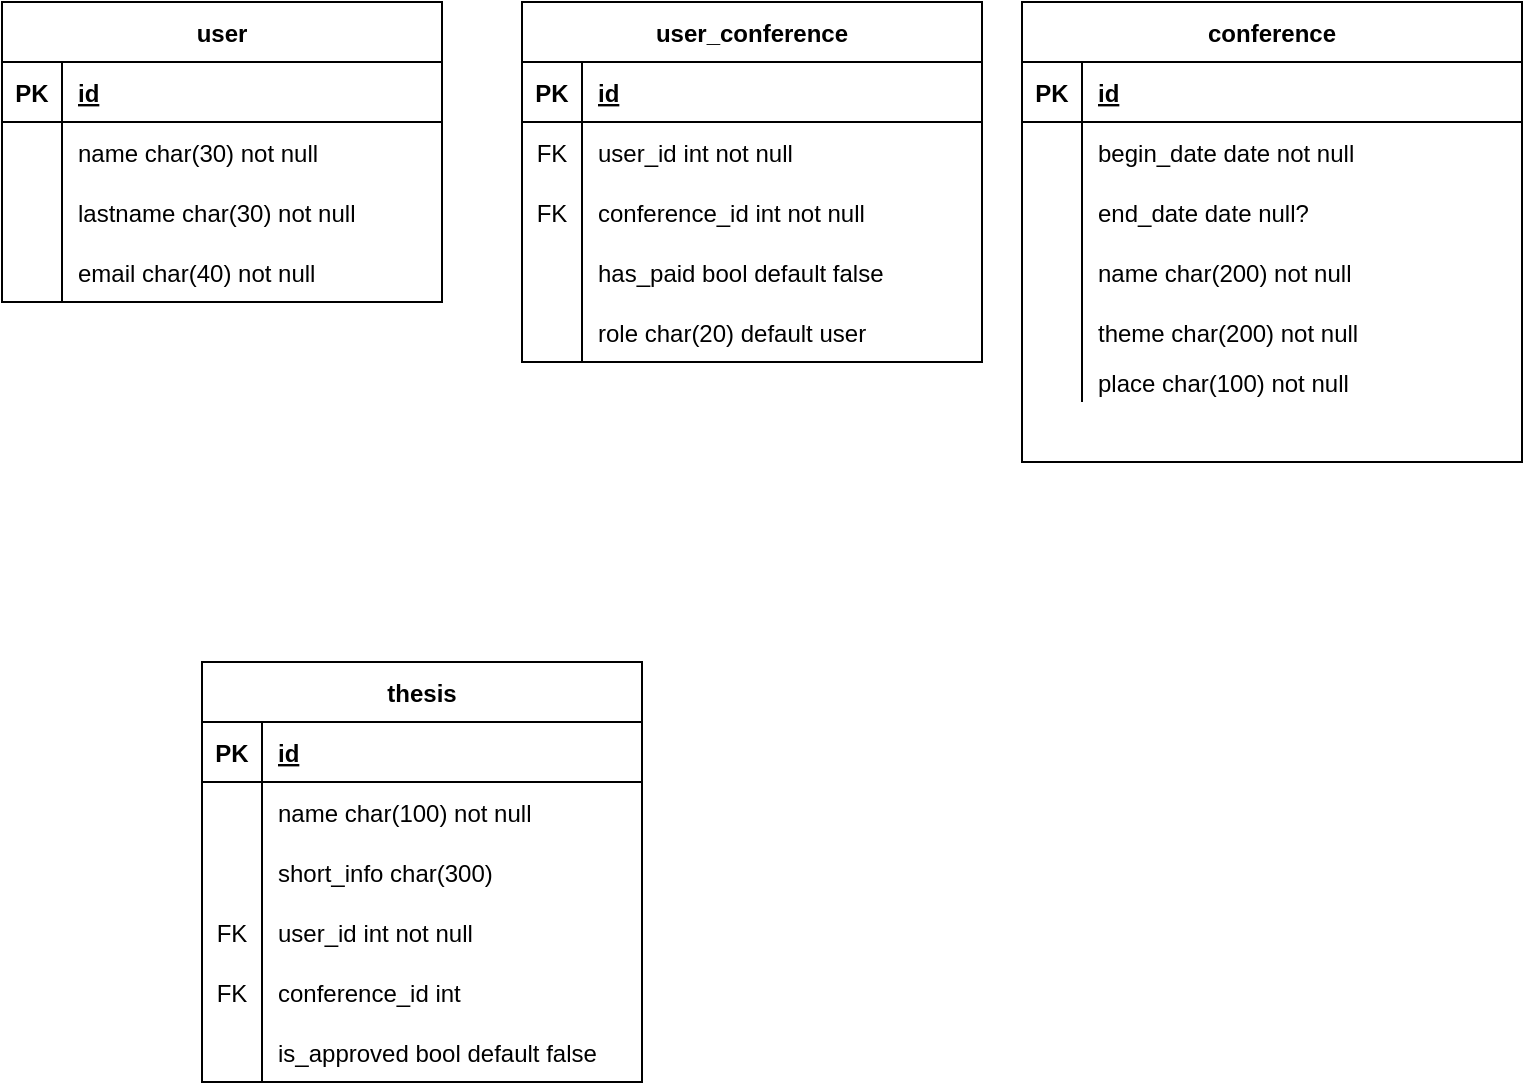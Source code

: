 <mxfile version="14.2.7" type="github">
  <diagram id="R2lEEEUBdFMjLlhIrx00" name="Page-1">
    <mxGraphModel dx="1422" dy="742" grid="1" gridSize="10" guides="1" tooltips="1" connect="1" arrows="1" fold="1" page="1" pageScale="1" pageWidth="850" pageHeight="1100" math="0" shadow="0" extFonts="Permanent Marker^https://fonts.googleapis.com/css?family=Permanent+Marker">
      <root>
        <mxCell id="0" />
        <mxCell id="1" parent="0" />
        <mxCell id="C-vyLk0tnHw3VtMMgP7b-13" value="user" style="shape=table;startSize=30;container=1;collapsible=1;childLayout=tableLayout;fixedRows=1;rowLines=0;fontStyle=1;align=center;resizeLast=1;" parent="1" vertex="1">
          <mxGeometry x="30" y="60" width="220" height="150" as="geometry" />
        </mxCell>
        <mxCell id="C-vyLk0tnHw3VtMMgP7b-14" value="" style="shape=partialRectangle;collapsible=0;dropTarget=0;pointerEvents=0;fillColor=none;points=[[0,0.5],[1,0.5]];portConstraint=eastwest;top=0;left=0;right=0;bottom=1;" parent="C-vyLk0tnHw3VtMMgP7b-13" vertex="1">
          <mxGeometry y="30" width="220" height="30" as="geometry" />
        </mxCell>
        <mxCell id="C-vyLk0tnHw3VtMMgP7b-15" value="PK" style="shape=partialRectangle;overflow=hidden;connectable=0;fillColor=none;top=0;left=0;bottom=0;right=0;fontStyle=1;" parent="C-vyLk0tnHw3VtMMgP7b-14" vertex="1">
          <mxGeometry width="30" height="30" as="geometry" />
        </mxCell>
        <mxCell id="C-vyLk0tnHw3VtMMgP7b-16" value="id" style="shape=partialRectangle;overflow=hidden;connectable=0;fillColor=none;top=0;left=0;bottom=0;right=0;align=left;spacingLeft=6;fontStyle=5;" parent="C-vyLk0tnHw3VtMMgP7b-14" vertex="1">
          <mxGeometry x="30" width="190" height="30" as="geometry" />
        </mxCell>
        <mxCell id="C-vyLk0tnHw3VtMMgP7b-17" value="" style="shape=partialRectangle;collapsible=0;dropTarget=0;pointerEvents=0;fillColor=none;points=[[0,0.5],[1,0.5]];portConstraint=eastwest;top=0;left=0;right=0;bottom=0;" parent="C-vyLk0tnHw3VtMMgP7b-13" vertex="1">
          <mxGeometry y="60" width="220" height="30" as="geometry" />
        </mxCell>
        <mxCell id="C-vyLk0tnHw3VtMMgP7b-18" value="" style="shape=partialRectangle;overflow=hidden;connectable=0;fillColor=none;top=0;left=0;bottom=0;right=0;" parent="C-vyLk0tnHw3VtMMgP7b-17" vertex="1">
          <mxGeometry width="30" height="30" as="geometry" />
        </mxCell>
        <mxCell id="C-vyLk0tnHw3VtMMgP7b-19" value="name char(30) not null" style="shape=partialRectangle;overflow=hidden;connectable=0;fillColor=none;top=0;left=0;bottom=0;right=0;align=left;spacingLeft=6;" parent="C-vyLk0tnHw3VtMMgP7b-17" vertex="1">
          <mxGeometry x="30" width="190" height="30" as="geometry" />
        </mxCell>
        <mxCell id="C-vyLk0tnHw3VtMMgP7b-20" value="" style="shape=partialRectangle;collapsible=0;dropTarget=0;pointerEvents=0;fillColor=none;points=[[0,0.5],[1,0.5]];portConstraint=eastwest;top=0;left=0;right=0;bottom=0;" parent="C-vyLk0tnHw3VtMMgP7b-13" vertex="1">
          <mxGeometry y="90" width="220" height="30" as="geometry" />
        </mxCell>
        <mxCell id="C-vyLk0tnHw3VtMMgP7b-21" value="" style="shape=partialRectangle;overflow=hidden;connectable=0;fillColor=none;top=0;left=0;bottom=0;right=0;" parent="C-vyLk0tnHw3VtMMgP7b-20" vertex="1">
          <mxGeometry width="30" height="30" as="geometry" />
        </mxCell>
        <mxCell id="C-vyLk0tnHw3VtMMgP7b-22" value="lastname char(30) not null" style="shape=partialRectangle;overflow=hidden;connectable=0;fillColor=none;top=0;left=0;bottom=0;right=0;align=left;spacingLeft=6;" parent="C-vyLk0tnHw3VtMMgP7b-20" vertex="1">
          <mxGeometry x="30" width="190" height="30" as="geometry" />
        </mxCell>
        <mxCell id="BQBNPFfTGPCwCgeA7Mjn-11" value="" style="shape=partialRectangle;collapsible=0;dropTarget=0;pointerEvents=0;fillColor=none;points=[[0,0.5],[1,0.5]];portConstraint=eastwest;top=0;left=0;right=0;bottom=0;" vertex="1" parent="C-vyLk0tnHw3VtMMgP7b-13">
          <mxGeometry y="120" width="220" height="30" as="geometry" />
        </mxCell>
        <mxCell id="BQBNPFfTGPCwCgeA7Mjn-12" value="" style="shape=partialRectangle;overflow=hidden;connectable=0;fillColor=none;top=0;left=0;bottom=0;right=0;" vertex="1" parent="BQBNPFfTGPCwCgeA7Mjn-11">
          <mxGeometry width="30" height="30" as="geometry" />
        </mxCell>
        <mxCell id="BQBNPFfTGPCwCgeA7Mjn-13" value="email char(40) not null" style="shape=partialRectangle;overflow=hidden;connectable=0;fillColor=none;top=0;left=0;bottom=0;right=0;align=left;spacingLeft=6;" vertex="1" parent="BQBNPFfTGPCwCgeA7Mjn-11">
          <mxGeometry x="30" width="190" height="30" as="geometry" />
        </mxCell>
        <mxCell id="BQBNPFfTGPCwCgeA7Mjn-1" value="conference" style="shape=table;startSize=30;container=1;collapsible=1;childLayout=tableLayout;fixedRows=1;rowLines=0;fontStyle=1;align=center;resizeLast=1;" vertex="1" parent="1">
          <mxGeometry x="540" y="60" width="250" height="230" as="geometry" />
        </mxCell>
        <mxCell id="BQBNPFfTGPCwCgeA7Mjn-2" value="" style="shape=partialRectangle;collapsible=0;dropTarget=0;pointerEvents=0;fillColor=none;points=[[0,0.5],[1,0.5]];portConstraint=eastwest;top=0;left=0;right=0;bottom=1;" vertex="1" parent="BQBNPFfTGPCwCgeA7Mjn-1">
          <mxGeometry y="30" width="250" height="30" as="geometry" />
        </mxCell>
        <mxCell id="BQBNPFfTGPCwCgeA7Mjn-3" value="PK" style="shape=partialRectangle;overflow=hidden;connectable=0;fillColor=none;top=0;left=0;bottom=0;right=0;fontStyle=1;" vertex="1" parent="BQBNPFfTGPCwCgeA7Mjn-2">
          <mxGeometry width="30" height="30" as="geometry" />
        </mxCell>
        <mxCell id="BQBNPFfTGPCwCgeA7Mjn-4" value="id" style="shape=partialRectangle;overflow=hidden;connectable=0;fillColor=none;top=0;left=0;bottom=0;right=0;align=left;spacingLeft=6;fontStyle=5;" vertex="1" parent="BQBNPFfTGPCwCgeA7Mjn-2">
          <mxGeometry x="30" width="220" height="30" as="geometry" />
        </mxCell>
        <mxCell id="BQBNPFfTGPCwCgeA7Mjn-5" value="" style="shape=partialRectangle;collapsible=0;dropTarget=0;pointerEvents=0;fillColor=none;points=[[0,0.5],[1,0.5]];portConstraint=eastwest;top=0;left=0;right=0;bottom=0;" vertex="1" parent="BQBNPFfTGPCwCgeA7Mjn-1">
          <mxGeometry y="60" width="250" height="30" as="geometry" />
        </mxCell>
        <mxCell id="BQBNPFfTGPCwCgeA7Mjn-6" value="" style="shape=partialRectangle;overflow=hidden;connectable=0;fillColor=none;top=0;left=0;bottom=0;right=0;" vertex="1" parent="BQBNPFfTGPCwCgeA7Mjn-5">
          <mxGeometry width="30" height="30" as="geometry" />
        </mxCell>
        <mxCell id="BQBNPFfTGPCwCgeA7Mjn-7" value="begin_date date not null" style="shape=partialRectangle;overflow=hidden;connectable=0;fillColor=none;top=0;left=0;bottom=0;right=0;align=left;spacingLeft=6;" vertex="1" parent="BQBNPFfTGPCwCgeA7Mjn-5">
          <mxGeometry x="30" width="220" height="30" as="geometry" />
        </mxCell>
        <mxCell id="BQBNPFfTGPCwCgeA7Mjn-8" value="" style="shape=partialRectangle;collapsible=0;dropTarget=0;pointerEvents=0;fillColor=none;points=[[0,0.5],[1,0.5]];portConstraint=eastwest;top=0;left=0;right=0;bottom=0;" vertex="1" parent="BQBNPFfTGPCwCgeA7Mjn-1">
          <mxGeometry y="90" width="250" height="30" as="geometry" />
        </mxCell>
        <mxCell id="BQBNPFfTGPCwCgeA7Mjn-9" value="" style="shape=partialRectangle;overflow=hidden;connectable=0;fillColor=none;top=0;left=0;bottom=0;right=0;" vertex="1" parent="BQBNPFfTGPCwCgeA7Mjn-8">
          <mxGeometry width="30" height="30" as="geometry" />
        </mxCell>
        <mxCell id="BQBNPFfTGPCwCgeA7Mjn-10" value="end_date date null?" style="shape=partialRectangle;overflow=hidden;connectable=0;fillColor=none;top=0;left=0;bottom=0;right=0;align=left;spacingLeft=6;" vertex="1" parent="BQBNPFfTGPCwCgeA7Mjn-8">
          <mxGeometry x="30" width="220" height="30" as="geometry" />
        </mxCell>
        <mxCell id="BQBNPFfTGPCwCgeA7Mjn-17" value="" style="shape=partialRectangle;collapsible=0;dropTarget=0;pointerEvents=0;fillColor=none;points=[[0,0.5],[1,0.5]];portConstraint=eastwest;top=0;left=0;right=0;bottom=0;" vertex="1" parent="BQBNPFfTGPCwCgeA7Mjn-1">
          <mxGeometry y="120" width="250" height="30" as="geometry" />
        </mxCell>
        <mxCell id="BQBNPFfTGPCwCgeA7Mjn-18" value="" style="shape=partialRectangle;overflow=hidden;connectable=0;fillColor=none;top=0;left=0;bottom=0;right=0;" vertex="1" parent="BQBNPFfTGPCwCgeA7Mjn-17">
          <mxGeometry width="30" height="30" as="geometry" />
        </mxCell>
        <mxCell id="BQBNPFfTGPCwCgeA7Mjn-19" value="name char(200) not null" style="shape=partialRectangle;overflow=hidden;connectable=0;fillColor=none;top=0;left=0;bottom=0;right=0;align=left;spacingLeft=6;" vertex="1" parent="BQBNPFfTGPCwCgeA7Mjn-17">
          <mxGeometry x="30" width="220" height="30" as="geometry" />
        </mxCell>
        <mxCell id="BQBNPFfTGPCwCgeA7Mjn-20" value="" style="shape=partialRectangle;collapsible=0;dropTarget=0;pointerEvents=0;fillColor=none;points=[[0,0.5],[1,0.5]];portConstraint=eastwest;top=0;left=0;right=0;bottom=0;" vertex="1" parent="BQBNPFfTGPCwCgeA7Mjn-1">
          <mxGeometry y="150" width="250" height="30" as="geometry" />
        </mxCell>
        <mxCell id="BQBNPFfTGPCwCgeA7Mjn-21" value="" style="shape=partialRectangle;overflow=hidden;connectable=0;fillColor=none;top=0;left=0;bottom=0;right=0;" vertex="1" parent="BQBNPFfTGPCwCgeA7Mjn-20">
          <mxGeometry width="30" height="30" as="geometry" />
        </mxCell>
        <mxCell id="BQBNPFfTGPCwCgeA7Mjn-22" value="theme char(200) not null" style="shape=partialRectangle;overflow=hidden;connectable=0;fillColor=none;top=0;left=0;bottom=0;right=0;align=left;spacingLeft=6;" vertex="1" parent="BQBNPFfTGPCwCgeA7Mjn-20">
          <mxGeometry x="30" width="220" height="30" as="geometry" />
        </mxCell>
        <mxCell id="BQBNPFfTGPCwCgeA7Mjn-23" value="" style="shape=partialRectangle;collapsible=0;dropTarget=0;pointerEvents=0;fillColor=none;points=[[0,0.5],[1,0.5]];portConstraint=eastwest;top=0;left=0;right=0;bottom=0;" vertex="1" parent="BQBNPFfTGPCwCgeA7Mjn-1">
          <mxGeometry y="180" width="250" height="20" as="geometry" />
        </mxCell>
        <mxCell id="BQBNPFfTGPCwCgeA7Mjn-24" value="" style="shape=partialRectangle;overflow=hidden;connectable=0;fillColor=none;top=0;left=0;bottom=0;right=0;" vertex="1" parent="BQBNPFfTGPCwCgeA7Mjn-23">
          <mxGeometry width="30" height="20" as="geometry" />
        </mxCell>
        <mxCell id="BQBNPFfTGPCwCgeA7Mjn-25" value="place char(100) not null" style="shape=partialRectangle;overflow=hidden;connectable=0;fillColor=none;top=0;left=0;bottom=0;right=0;align=left;spacingLeft=6;" vertex="1" parent="BQBNPFfTGPCwCgeA7Mjn-23">
          <mxGeometry x="30" width="220" height="20" as="geometry" />
        </mxCell>
        <mxCell id="BQBNPFfTGPCwCgeA7Mjn-26" value="user_conference" style="shape=table;startSize=30;container=1;collapsible=1;childLayout=tableLayout;fixedRows=1;rowLines=0;fontStyle=1;align=center;resizeLast=1;" vertex="1" parent="1">
          <mxGeometry x="290" y="60" width="230" height="180" as="geometry" />
        </mxCell>
        <mxCell id="BQBNPFfTGPCwCgeA7Mjn-27" value="" style="shape=partialRectangle;collapsible=0;dropTarget=0;pointerEvents=0;fillColor=none;points=[[0,0.5],[1,0.5]];portConstraint=eastwest;top=0;left=0;right=0;bottom=1;" vertex="1" parent="BQBNPFfTGPCwCgeA7Mjn-26">
          <mxGeometry y="30" width="230" height="30" as="geometry" />
        </mxCell>
        <mxCell id="BQBNPFfTGPCwCgeA7Mjn-28" value="PK" style="shape=partialRectangle;overflow=hidden;connectable=0;fillColor=none;top=0;left=0;bottom=0;right=0;fontStyle=1;" vertex="1" parent="BQBNPFfTGPCwCgeA7Mjn-27">
          <mxGeometry width="30" height="30" as="geometry" />
        </mxCell>
        <mxCell id="BQBNPFfTGPCwCgeA7Mjn-29" value="id" style="shape=partialRectangle;overflow=hidden;connectable=0;fillColor=none;top=0;left=0;bottom=0;right=0;align=left;spacingLeft=6;fontStyle=5;" vertex="1" parent="BQBNPFfTGPCwCgeA7Mjn-27">
          <mxGeometry x="30" width="200" height="30" as="geometry" />
        </mxCell>
        <mxCell id="BQBNPFfTGPCwCgeA7Mjn-30" value="" style="shape=partialRectangle;collapsible=0;dropTarget=0;pointerEvents=0;fillColor=none;points=[[0,0.5],[1,0.5]];portConstraint=eastwest;top=0;left=0;right=0;bottom=0;" vertex="1" parent="BQBNPFfTGPCwCgeA7Mjn-26">
          <mxGeometry y="60" width="230" height="30" as="geometry" />
        </mxCell>
        <mxCell id="BQBNPFfTGPCwCgeA7Mjn-31" value="FK" style="shape=partialRectangle;overflow=hidden;connectable=0;fillColor=none;top=0;left=0;bottom=0;right=0;" vertex="1" parent="BQBNPFfTGPCwCgeA7Mjn-30">
          <mxGeometry width="30" height="30" as="geometry" />
        </mxCell>
        <mxCell id="BQBNPFfTGPCwCgeA7Mjn-32" value="user_id int not null" style="shape=partialRectangle;overflow=hidden;connectable=0;fillColor=none;top=0;left=0;bottom=0;right=0;align=left;spacingLeft=6;" vertex="1" parent="BQBNPFfTGPCwCgeA7Mjn-30">
          <mxGeometry x="30" width="200" height="30" as="geometry" />
        </mxCell>
        <mxCell id="BQBNPFfTGPCwCgeA7Mjn-33" value="" style="shape=partialRectangle;collapsible=0;dropTarget=0;pointerEvents=0;fillColor=none;points=[[0,0.5],[1,0.5]];portConstraint=eastwest;top=0;left=0;right=0;bottom=0;" vertex="1" parent="BQBNPFfTGPCwCgeA7Mjn-26">
          <mxGeometry y="90" width="230" height="30" as="geometry" />
        </mxCell>
        <mxCell id="BQBNPFfTGPCwCgeA7Mjn-34" value="FK" style="shape=partialRectangle;overflow=hidden;connectable=0;fillColor=none;top=0;left=0;bottom=0;right=0;" vertex="1" parent="BQBNPFfTGPCwCgeA7Mjn-33">
          <mxGeometry width="30" height="30" as="geometry" />
        </mxCell>
        <mxCell id="BQBNPFfTGPCwCgeA7Mjn-35" value="conference_id int not null" style="shape=partialRectangle;overflow=hidden;connectable=0;fillColor=none;top=0;left=0;bottom=0;right=0;align=left;spacingLeft=6;" vertex="1" parent="BQBNPFfTGPCwCgeA7Mjn-33">
          <mxGeometry x="30" width="200" height="30" as="geometry" />
        </mxCell>
        <mxCell id="BQBNPFfTGPCwCgeA7Mjn-36" value="" style="shape=partialRectangle;collapsible=0;dropTarget=0;pointerEvents=0;fillColor=none;points=[[0,0.5],[1,0.5]];portConstraint=eastwest;top=0;left=0;right=0;bottom=0;" vertex="1" parent="BQBNPFfTGPCwCgeA7Mjn-26">
          <mxGeometry y="120" width="230" height="30" as="geometry" />
        </mxCell>
        <mxCell id="BQBNPFfTGPCwCgeA7Mjn-37" value="" style="shape=partialRectangle;overflow=hidden;connectable=0;fillColor=none;top=0;left=0;bottom=0;right=0;" vertex="1" parent="BQBNPFfTGPCwCgeA7Mjn-36">
          <mxGeometry width="30" height="30" as="geometry" />
        </mxCell>
        <mxCell id="BQBNPFfTGPCwCgeA7Mjn-38" value="has_paid bool default false" style="shape=partialRectangle;overflow=hidden;connectable=0;fillColor=none;top=0;left=0;bottom=0;right=0;align=left;spacingLeft=6;" vertex="1" parent="BQBNPFfTGPCwCgeA7Mjn-36">
          <mxGeometry x="30" width="200" height="30" as="geometry" />
        </mxCell>
        <mxCell id="BQBNPFfTGPCwCgeA7Mjn-39" value="" style="shape=partialRectangle;collapsible=0;dropTarget=0;pointerEvents=0;fillColor=none;points=[[0,0.5],[1,0.5]];portConstraint=eastwest;top=0;left=0;right=0;bottom=0;" vertex="1" parent="BQBNPFfTGPCwCgeA7Mjn-26">
          <mxGeometry y="150" width="230" height="30" as="geometry" />
        </mxCell>
        <mxCell id="BQBNPFfTGPCwCgeA7Mjn-40" value="" style="shape=partialRectangle;overflow=hidden;connectable=0;fillColor=none;top=0;left=0;bottom=0;right=0;" vertex="1" parent="BQBNPFfTGPCwCgeA7Mjn-39">
          <mxGeometry width="30" height="30" as="geometry" />
        </mxCell>
        <mxCell id="BQBNPFfTGPCwCgeA7Mjn-41" value="role char(20) default user" style="shape=partialRectangle;overflow=hidden;connectable=0;fillColor=none;top=0;left=0;bottom=0;right=0;align=left;spacingLeft=6;" vertex="1" parent="BQBNPFfTGPCwCgeA7Mjn-39">
          <mxGeometry x="30" width="200" height="30" as="geometry" />
        </mxCell>
        <mxCell id="BQBNPFfTGPCwCgeA7Mjn-42" value="thesis" style="shape=table;startSize=30;container=1;collapsible=1;childLayout=tableLayout;fixedRows=1;rowLines=0;fontStyle=1;align=center;resizeLast=1;" vertex="1" parent="1">
          <mxGeometry x="130" y="390" width="220" height="210" as="geometry" />
        </mxCell>
        <mxCell id="BQBNPFfTGPCwCgeA7Mjn-43" value="" style="shape=partialRectangle;collapsible=0;dropTarget=0;pointerEvents=0;fillColor=none;points=[[0,0.5],[1,0.5]];portConstraint=eastwest;top=0;left=0;right=0;bottom=1;" vertex="1" parent="BQBNPFfTGPCwCgeA7Mjn-42">
          <mxGeometry y="30" width="220" height="30" as="geometry" />
        </mxCell>
        <mxCell id="BQBNPFfTGPCwCgeA7Mjn-44" value="PK" style="shape=partialRectangle;overflow=hidden;connectable=0;fillColor=none;top=0;left=0;bottom=0;right=0;fontStyle=1;" vertex="1" parent="BQBNPFfTGPCwCgeA7Mjn-43">
          <mxGeometry width="30" height="30" as="geometry" />
        </mxCell>
        <mxCell id="BQBNPFfTGPCwCgeA7Mjn-45" value="id" style="shape=partialRectangle;overflow=hidden;connectable=0;fillColor=none;top=0;left=0;bottom=0;right=0;align=left;spacingLeft=6;fontStyle=5;" vertex="1" parent="BQBNPFfTGPCwCgeA7Mjn-43">
          <mxGeometry x="30" width="190" height="30" as="geometry" />
        </mxCell>
        <mxCell id="BQBNPFfTGPCwCgeA7Mjn-46" value="" style="shape=partialRectangle;collapsible=0;dropTarget=0;pointerEvents=0;fillColor=none;points=[[0,0.5],[1,0.5]];portConstraint=eastwest;top=0;left=0;right=0;bottom=0;" vertex="1" parent="BQBNPFfTGPCwCgeA7Mjn-42">
          <mxGeometry y="60" width="220" height="30" as="geometry" />
        </mxCell>
        <mxCell id="BQBNPFfTGPCwCgeA7Mjn-47" value="" style="shape=partialRectangle;overflow=hidden;connectable=0;fillColor=none;top=0;left=0;bottom=0;right=0;" vertex="1" parent="BQBNPFfTGPCwCgeA7Mjn-46">
          <mxGeometry width="30" height="30" as="geometry" />
        </mxCell>
        <mxCell id="BQBNPFfTGPCwCgeA7Mjn-48" value="name char(100) not null" style="shape=partialRectangle;overflow=hidden;connectable=0;fillColor=none;top=0;left=0;bottom=0;right=0;align=left;spacingLeft=6;" vertex="1" parent="BQBNPFfTGPCwCgeA7Mjn-46">
          <mxGeometry x="30" width="190" height="30" as="geometry" />
        </mxCell>
        <mxCell id="BQBNPFfTGPCwCgeA7Mjn-49" value="" style="shape=partialRectangle;collapsible=0;dropTarget=0;pointerEvents=0;fillColor=none;points=[[0,0.5],[1,0.5]];portConstraint=eastwest;top=0;left=0;right=0;bottom=0;" vertex="1" parent="BQBNPFfTGPCwCgeA7Mjn-42">
          <mxGeometry y="90" width="220" height="30" as="geometry" />
        </mxCell>
        <mxCell id="BQBNPFfTGPCwCgeA7Mjn-50" value="" style="shape=partialRectangle;overflow=hidden;connectable=0;fillColor=none;top=0;left=0;bottom=0;right=0;" vertex="1" parent="BQBNPFfTGPCwCgeA7Mjn-49">
          <mxGeometry width="30" height="30" as="geometry" />
        </mxCell>
        <mxCell id="BQBNPFfTGPCwCgeA7Mjn-51" value="short_info char(300) " style="shape=partialRectangle;overflow=hidden;connectable=0;fillColor=none;top=0;left=0;bottom=0;right=0;align=left;spacingLeft=6;" vertex="1" parent="BQBNPFfTGPCwCgeA7Mjn-49">
          <mxGeometry x="30" width="190" height="30" as="geometry" />
        </mxCell>
        <mxCell id="BQBNPFfTGPCwCgeA7Mjn-52" value="" style="shape=partialRectangle;collapsible=0;dropTarget=0;pointerEvents=0;fillColor=none;points=[[0,0.5],[1,0.5]];portConstraint=eastwest;top=0;left=0;right=0;bottom=0;" vertex="1" parent="BQBNPFfTGPCwCgeA7Mjn-42">
          <mxGeometry y="120" width="220" height="30" as="geometry" />
        </mxCell>
        <mxCell id="BQBNPFfTGPCwCgeA7Mjn-53" value="FK" style="shape=partialRectangle;overflow=hidden;connectable=0;fillColor=none;top=0;left=0;bottom=0;right=0;" vertex="1" parent="BQBNPFfTGPCwCgeA7Mjn-52">
          <mxGeometry width="30" height="30" as="geometry" />
        </mxCell>
        <mxCell id="BQBNPFfTGPCwCgeA7Mjn-54" value="user_id int not null" style="shape=partialRectangle;overflow=hidden;connectable=0;fillColor=none;top=0;left=0;bottom=0;right=0;align=left;spacingLeft=6;" vertex="1" parent="BQBNPFfTGPCwCgeA7Mjn-52">
          <mxGeometry x="30" width="190" height="30" as="geometry" />
        </mxCell>
        <mxCell id="BQBNPFfTGPCwCgeA7Mjn-55" value="" style="shape=partialRectangle;collapsible=0;dropTarget=0;pointerEvents=0;fillColor=none;points=[[0,0.5],[1,0.5]];portConstraint=eastwest;top=0;left=0;right=0;bottom=0;" vertex="1" parent="BQBNPFfTGPCwCgeA7Mjn-42">
          <mxGeometry y="150" width="220" height="30" as="geometry" />
        </mxCell>
        <mxCell id="BQBNPFfTGPCwCgeA7Mjn-56" value="FK" style="shape=partialRectangle;overflow=hidden;connectable=0;fillColor=none;top=0;left=0;bottom=0;right=0;" vertex="1" parent="BQBNPFfTGPCwCgeA7Mjn-55">
          <mxGeometry width="30" height="30" as="geometry" />
        </mxCell>
        <mxCell id="BQBNPFfTGPCwCgeA7Mjn-57" value="conference_id int" style="shape=partialRectangle;overflow=hidden;connectable=0;fillColor=none;top=0;left=0;bottom=0;right=0;align=left;spacingLeft=6;" vertex="1" parent="BQBNPFfTGPCwCgeA7Mjn-55">
          <mxGeometry x="30" width="190" height="30" as="geometry" />
        </mxCell>
        <mxCell id="BQBNPFfTGPCwCgeA7Mjn-58" value="" style="shape=partialRectangle;collapsible=0;dropTarget=0;pointerEvents=0;fillColor=none;points=[[0,0.5],[1,0.5]];portConstraint=eastwest;top=0;left=0;right=0;bottom=0;" vertex="1" parent="BQBNPFfTGPCwCgeA7Mjn-42">
          <mxGeometry y="180" width="220" height="30" as="geometry" />
        </mxCell>
        <mxCell id="BQBNPFfTGPCwCgeA7Mjn-59" value="" style="shape=partialRectangle;overflow=hidden;connectable=0;fillColor=none;top=0;left=0;bottom=0;right=0;" vertex="1" parent="BQBNPFfTGPCwCgeA7Mjn-58">
          <mxGeometry width="30" height="30" as="geometry" />
        </mxCell>
        <mxCell id="BQBNPFfTGPCwCgeA7Mjn-60" value="is_approved bool default false" style="shape=partialRectangle;overflow=hidden;connectable=0;fillColor=none;top=0;left=0;bottom=0;right=0;align=left;spacingLeft=6;" vertex="1" parent="BQBNPFfTGPCwCgeA7Mjn-58">
          <mxGeometry x="30" width="190" height="30" as="geometry" />
        </mxCell>
      </root>
    </mxGraphModel>
  </diagram>
</mxfile>
